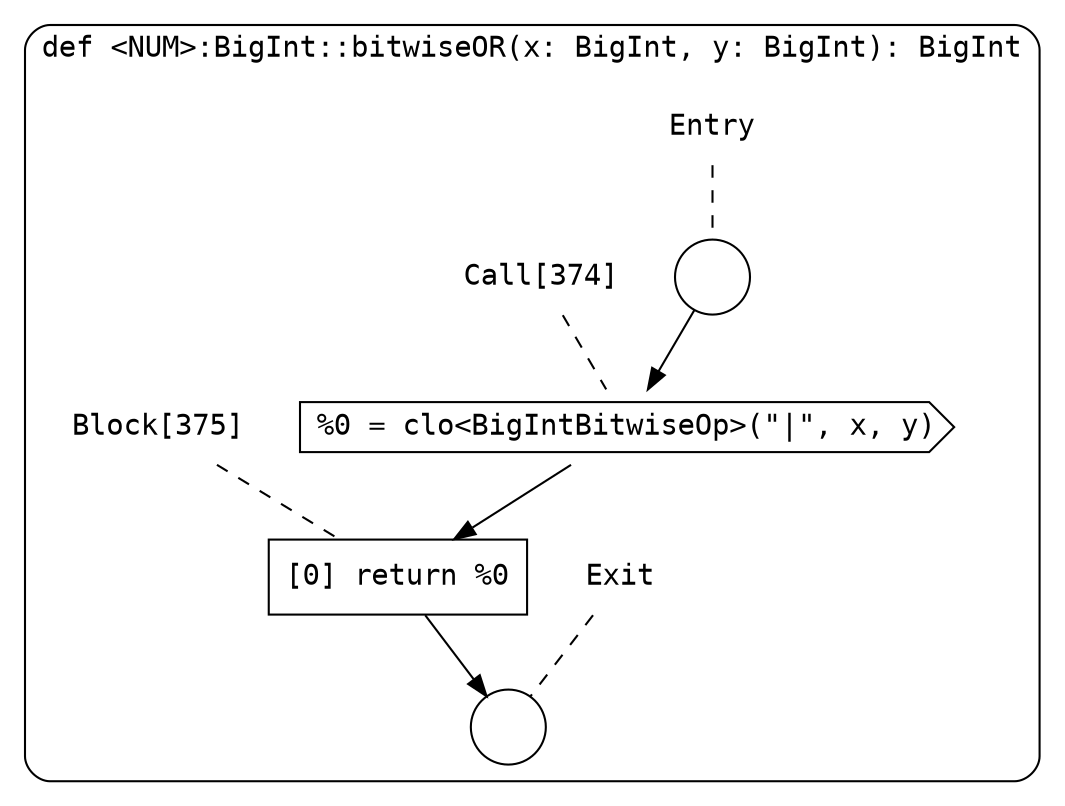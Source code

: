 digraph {
  graph [fontname = "Consolas"]
  node [fontname = "Consolas"]
  edge [fontname = "Consolas"]
  subgraph cluster53 {
    label = "def <NUM>:BigInt::bitwiseOR(x: BigInt, y: BigInt): BigInt"
    style = rounded
    cluster53_entry_name [shape=none, label=<<font color="black">Entry</font>>]
    cluster53_entry_name -> cluster53_entry [arrowhead=none, color="black", style=dashed]
    cluster53_entry [shape=circle label=" " color="black" fillcolor="white" style=filled]
    cluster53_entry -> node374 [color="black"]
    cluster53_exit_name [shape=none, label=<<font color="black">Exit</font>>]
    cluster53_exit_name -> cluster53_exit [arrowhead=none, color="black", style=dashed]
    cluster53_exit [shape=circle label=" " color="black" fillcolor="white" style=filled]
    node374_name [shape=none, label=<<font color="black">Call[374]</font>>]
    node374_name -> node374 [arrowhead=none, color="black", style=dashed]
    node374 [shape=cds, label=<<font color="black">%0 = clo&lt;BigIntBitwiseOp&gt;(&quot;|&quot;, x, y)</font>> color="black" fillcolor="white", style=filled]
    node374 -> node375 [color="black"]
    node375_name [shape=none, label=<<font color="black">Block[375]</font>>]
    node375_name -> node375 [arrowhead=none, color="black", style=dashed]
    node375 [shape=box, label=<<font color="black">[0] return %0<BR ALIGN="LEFT"/></font>> color="black" fillcolor="white", style=filled]
    node375 -> cluster53_exit [color="black"]
  }
}